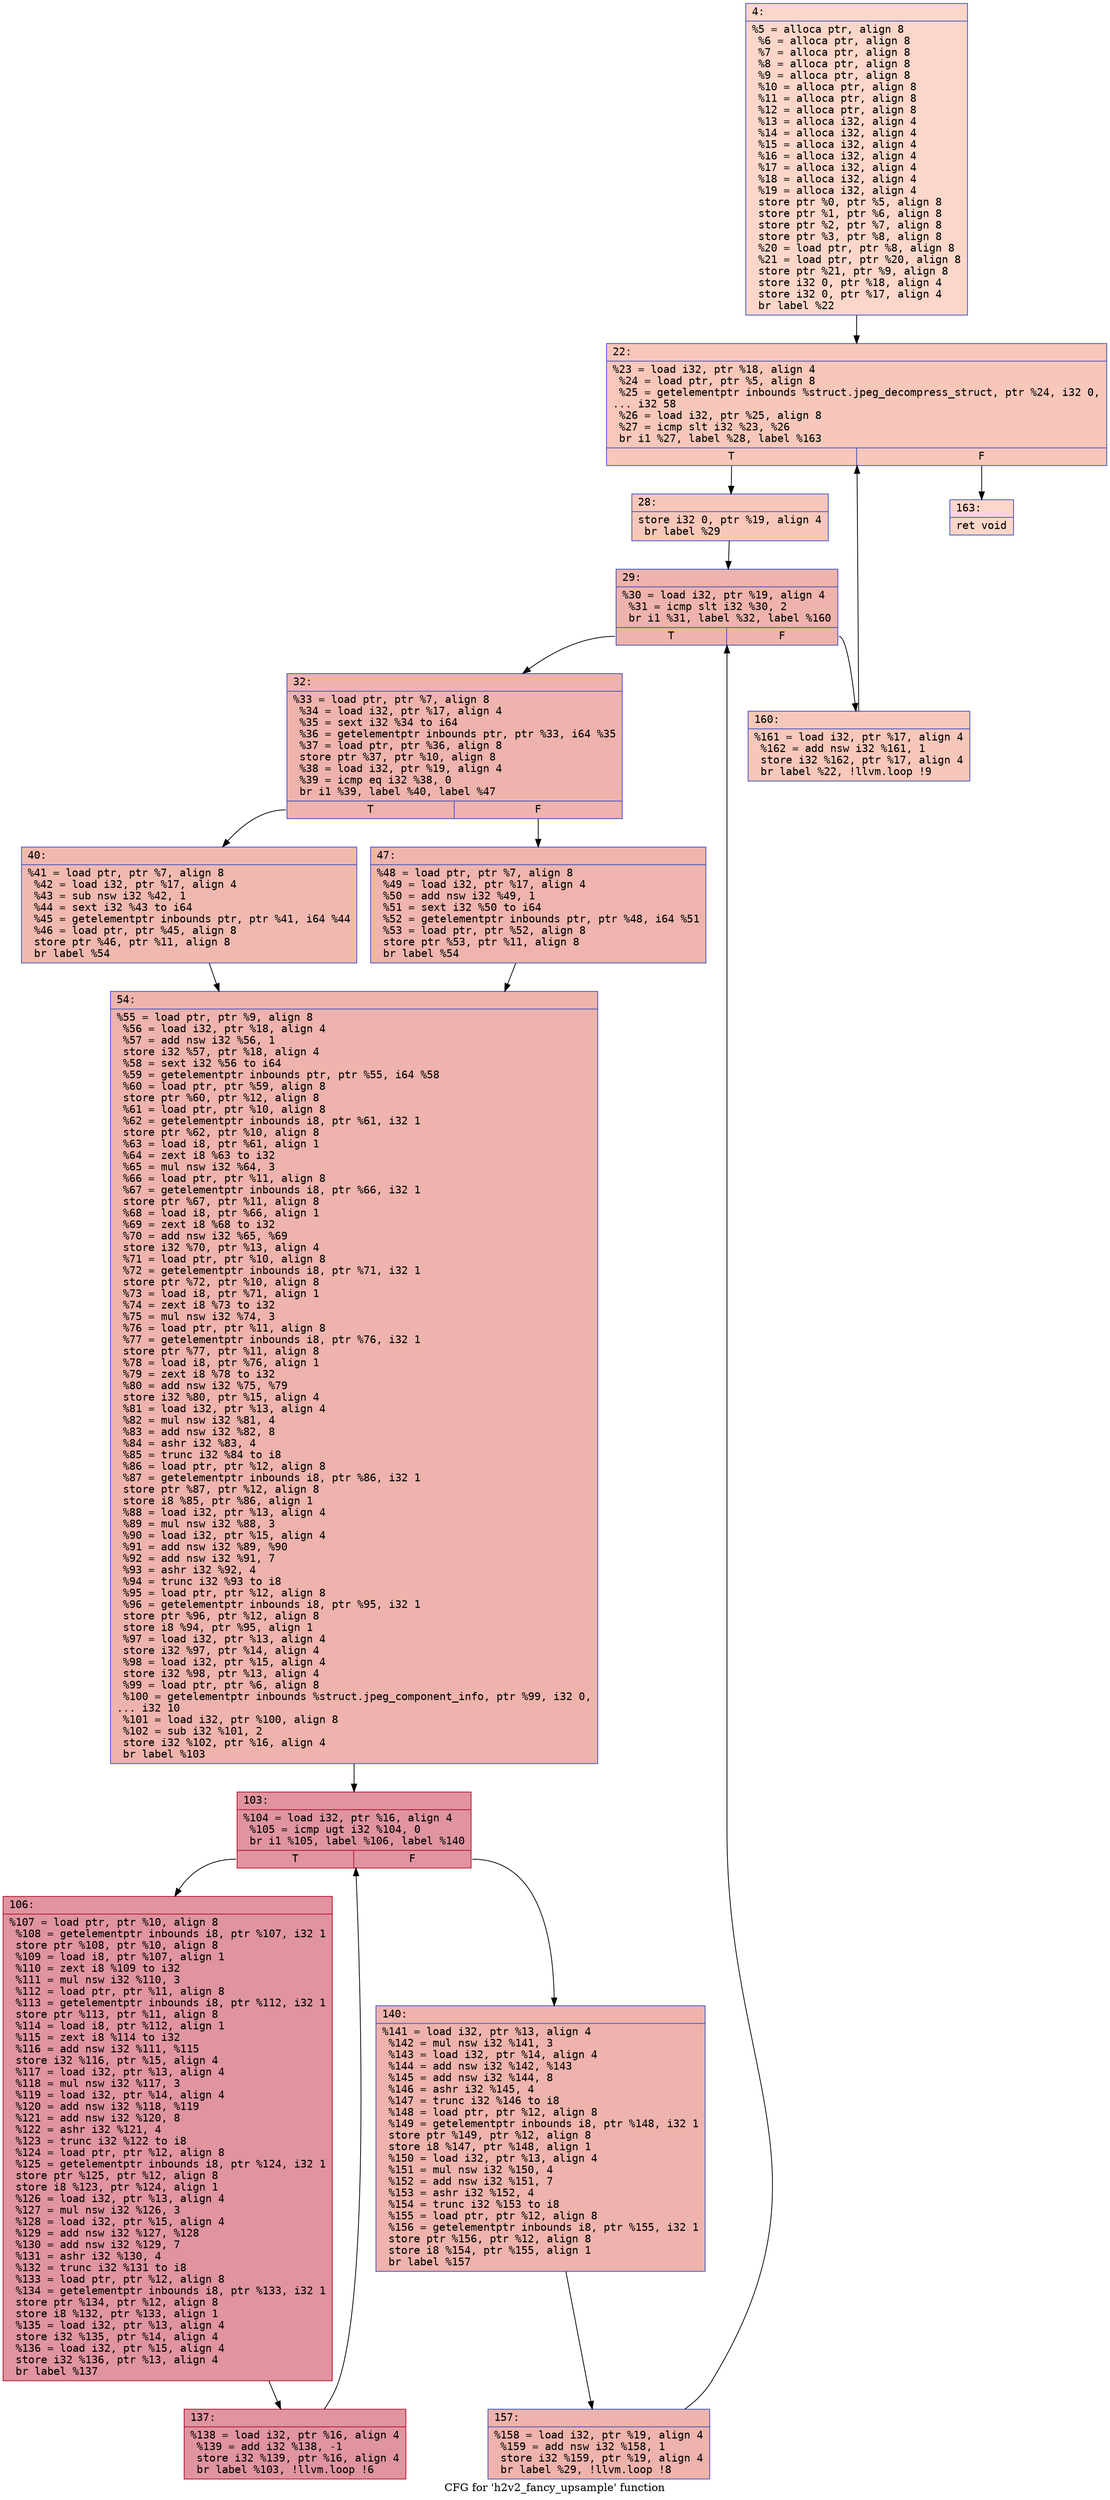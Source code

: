 digraph "CFG for 'h2v2_fancy_upsample' function" {
	label="CFG for 'h2v2_fancy_upsample' function";

	Node0x6000034f3570 [shape=record,color="#3d50c3ff", style=filled, fillcolor="#f6a38570" fontname="Courier",label="{4:\l|  %5 = alloca ptr, align 8\l  %6 = alloca ptr, align 8\l  %7 = alloca ptr, align 8\l  %8 = alloca ptr, align 8\l  %9 = alloca ptr, align 8\l  %10 = alloca ptr, align 8\l  %11 = alloca ptr, align 8\l  %12 = alloca ptr, align 8\l  %13 = alloca i32, align 4\l  %14 = alloca i32, align 4\l  %15 = alloca i32, align 4\l  %16 = alloca i32, align 4\l  %17 = alloca i32, align 4\l  %18 = alloca i32, align 4\l  %19 = alloca i32, align 4\l  store ptr %0, ptr %5, align 8\l  store ptr %1, ptr %6, align 8\l  store ptr %2, ptr %7, align 8\l  store ptr %3, ptr %8, align 8\l  %20 = load ptr, ptr %8, align 8\l  %21 = load ptr, ptr %20, align 8\l  store ptr %21, ptr %9, align 8\l  store i32 0, ptr %18, align 4\l  store i32 0, ptr %17, align 4\l  br label %22\l}"];
	Node0x6000034f3570 -> Node0x6000034f35c0[tooltip="4 -> 22\nProbability 100.00%" ];
	Node0x6000034f35c0 [shape=record,color="#3d50c3ff", style=filled, fillcolor="#ec7f6370" fontname="Courier",label="{22:\l|  %23 = load i32, ptr %18, align 4\l  %24 = load ptr, ptr %5, align 8\l  %25 = getelementptr inbounds %struct.jpeg_decompress_struct, ptr %24, i32 0,\l... i32 58\l  %26 = load i32, ptr %25, align 8\l  %27 = icmp slt i32 %23, %26\l  br i1 %27, label %28, label %163\l|{<s0>T|<s1>F}}"];
	Node0x6000034f35c0:s0 -> Node0x6000034f3610[tooltip="22 -> 28\nProbability 96.88%" ];
	Node0x6000034f35c0:s1 -> Node0x6000034f39d0[tooltip="22 -> 163\nProbability 3.12%" ];
	Node0x6000034f3610 [shape=record,color="#3d50c3ff", style=filled, fillcolor="#ec7f6370" fontname="Courier",label="{28:\l|  store i32 0, ptr %19, align 4\l  br label %29\l}"];
	Node0x6000034f3610 -> Node0x6000034f3660[tooltip="28 -> 29\nProbability 100.00%" ];
	Node0x6000034f3660 [shape=record,color="#3d50c3ff", style=filled, fillcolor="#d6524470" fontname="Courier",label="{29:\l|  %30 = load i32, ptr %19, align 4\l  %31 = icmp slt i32 %30, 2\l  br i1 %31, label %32, label %160\l|{<s0>T|<s1>F}}"];
	Node0x6000034f3660:s0 -> Node0x6000034f36b0[tooltip="29 -> 32\nProbability 96.88%" ];
	Node0x6000034f3660:s1 -> Node0x6000034f3980[tooltip="29 -> 160\nProbability 3.12%" ];
	Node0x6000034f36b0 [shape=record,color="#3d50c3ff", style=filled, fillcolor="#d6524470" fontname="Courier",label="{32:\l|  %33 = load ptr, ptr %7, align 8\l  %34 = load i32, ptr %17, align 4\l  %35 = sext i32 %34 to i64\l  %36 = getelementptr inbounds ptr, ptr %33, i64 %35\l  %37 = load ptr, ptr %36, align 8\l  store ptr %37, ptr %10, align 8\l  %38 = load i32, ptr %19, align 4\l  %39 = icmp eq i32 %38, 0\l  br i1 %39, label %40, label %47\l|{<s0>T|<s1>F}}"];
	Node0x6000034f36b0:s0 -> Node0x6000034f3700[tooltip="32 -> 40\nProbability 37.50%" ];
	Node0x6000034f36b0:s1 -> Node0x6000034f3750[tooltip="32 -> 47\nProbability 62.50%" ];
	Node0x6000034f3700 [shape=record,color="#3d50c3ff", style=filled, fillcolor="#de614d70" fontname="Courier",label="{40:\l|  %41 = load ptr, ptr %7, align 8\l  %42 = load i32, ptr %17, align 4\l  %43 = sub nsw i32 %42, 1\l  %44 = sext i32 %43 to i64\l  %45 = getelementptr inbounds ptr, ptr %41, i64 %44\l  %46 = load ptr, ptr %45, align 8\l  store ptr %46, ptr %11, align 8\l  br label %54\l}"];
	Node0x6000034f3700 -> Node0x6000034f37a0[tooltip="40 -> 54\nProbability 100.00%" ];
	Node0x6000034f3750 [shape=record,color="#3d50c3ff", style=filled, fillcolor="#d8564670" fontname="Courier",label="{47:\l|  %48 = load ptr, ptr %7, align 8\l  %49 = load i32, ptr %17, align 4\l  %50 = add nsw i32 %49, 1\l  %51 = sext i32 %50 to i64\l  %52 = getelementptr inbounds ptr, ptr %48, i64 %51\l  %53 = load ptr, ptr %52, align 8\l  store ptr %53, ptr %11, align 8\l  br label %54\l}"];
	Node0x6000034f3750 -> Node0x6000034f37a0[tooltip="47 -> 54\nProbability 100.00%" ];
	Node0x6000034f37a0 [shape=record,color="#3d50c3ff", style=filled, fillcolor="#d6524470" fontname="Courier",label="{54:\l|  %55 = load ptr, ptr %9, align 8\l  %56 = load i32, ptr %18, align 4\l  %57 = add nsw i32 %56, 1\l  store i32 %57, ptr %18, align 4\l  %58 = sext i32 %56 to i64\l  %59 = getelementptr inbounds ptr, ptr %55, i64 %58\l  %60 = load ptr, ptr %59, align 8\l  store ptr %60, ptr %12, align 8\l  %61 = load ptr, ptr %10, align 8\l  %62 = getelementptr inbounds i8, ptr %61, i32 1\l  store ptr %62, ptr %10, align 8\l  %63 = load i8, ptr %61, align 1\l  %64 = zext i8 %63 to i32\l  %65 = mul nsw i32 %64, 3\l  %66 = load ptr, ptr %11, align 8\l  %67 = getelementptr inbounds i8, ptr %66, i32 1\l  store ptr %67, ptr %11, align 8\l  %68 = load i8, ptr %66, align 1\l  %69 = zext i8 %68 to i32\l  %70 = add nsw i32 %65, %69\l  store i32 %70, ptr %13, align 4\l  %71 = load ptr, ptr %10, align 8\l  %72 = getelementptr inbounds i8, ptr %71, i32 1\l  store ptr %72, ptr %10, align 8\l  %73 = load i8, ptr %71, align 1\l  %74 = zext i8 %73 to i32\l  %75 = mul nsw i32 %74, 3\l  %76 = load ptr, ptr %11, align 8\l  %77 = getelementptr inbounds i8, ptr %76, i32 1\l  store ptr %77, ptr %11, align 8\l  %78 = load i8, ptr %76, align 1\l  %79 = zext i8 %78 to i32\l  %80 = add nsw i32 %75, %79\l  store i32 %80, ptr %15, align 4\l  %81 = load i32, ptr %13, align 4\l  %82 = mul nsw i32 %81, 4\l  %83 = add nsw i32 %82, 8\l  %84 = ashr i32 %83, 4\l  %85 = trunc i32 %84 to i8\l  %86 = load ptr, ptr %12, align 8\l  %87 = getelementptr inbounds i8, ptr %86, i32 1\l  store ptr %87, ptr %12, align 8\l  store i8 %85, ptr %86, align 1\l  %88 = load i32, ptr %13, align 4\l  %89 = mul nsw i32 %88, 3\l  %90 = load i32, ptr %15, align 4\l  %91 = add nsw i32 %89, %90\l  %92 = add nsw i32 %91, 7\l  %93 = ashr i32 %92, 4\l  %94 = trunc i32 %93 to i8\l  %95 = load ptr, ptr %12, align 8\l  %96 = getelementptr inbounds i8, ptr %95, i32 1\l  store ptr %96, ptr %12, align 8\l  store i8 %94, ptr %95, align 1\l  %97 = load i32, ptr %13, align 4\l  store i32 %97, ptr %14, align 4\l  %98 = load i32, ptr %15, align 4\l  store i32 %98, ptr %13, align 4\l  %99 = load ptr, ptr %6, align 8\l  %100 = getelementptr inbounds %struct.jpeg_component_info, ptr %99, i32 0,\l... i32 10\l  %101 = load i32, ptr %100, align 8\l  %102 = sub i32 %101, 2\l  store i32 %102, ptr %16, align 4\l  br label %103\l}"];
	Node0x6000034f37a0 -> Node0x6000034f37f0[tooltip="54 -> 103\nProbability 100.00%" ];
	Node0x6000034f37f0 [shape=record,color="#b70d28ff", style=filled, fillcolor="#b70d2870" fontname="Courier",label="{103:\l|  %104 = load i32, ptr %16, align 4\l  %105 = icmp ugt i32 %104, 0\l  br i1 %105, label %106, label %140\l|{<s0>T|<s1>F}}"];
	Node0x6000034f37f0:s0 -> Node0x6000034f3840[tooltip="103 -> 106\nProbability 96.88%" ];
	Node0x6000034f37f0:s1 -> Node0x6000034f38e0[tooltip="103 -> 140\nProbability 3.12%" ];
	Node0x6000034f3840 [shape=record,color="#b70d28ff", style=filled, fillcolor="#b70d2870" fontname="Courier",label="{106:\l|  %107 = load ptr, ptr %10, align 8\l  %108 = getelementptr inbounds i8, ptr %107, i32 1\l  store ptr %108, ptr %10, align 8\l  %109 = load i8, ptr %107, align 1\l  %110 = zext i8 %109 to i32\l  %111 = mul nsw i32 %110, 3\l  %112 = load ptr, ptr %11, align 8\l  %113 = getelementptr inbounds i8, ptr %112, i32 1\l  store ptr %113, ptr %11, align 8\l  %114 = load i8, ptr %112, align 1\l  %115 = zext i8 %114 to i32\l  %116 = add nsw i32 %111, %115\l  store i32 %116, ptr %15, align 4\l  %117 = load i32, ptr %13, align 4\l  %118 = mul nsw i32 %117, 3\l  %119 = load i32, ptr %14, align 4\l  %120 = add nsw i32 %118, %119\l  %121 = add nsw i32 %120, 8\l  %122 = ashr i32 %121, 4\l  %123 = trunc i32 %122 to i8\l  %124 = load ptr, ptr %12, align 8\l  %125 = getelementptr inbounds i8, ptr %124, i32 1\l  store ptr %125, ptr %12, align 8\l  store i8 %123, ptr %124, align 1\l  %126 = load i32, ptr %13, align 4\l  %127 = mul nsw i32 %126, 3\l  %128 = load i32, ptr %15, align 4\l  %129 = add nsw i32 %127, %128\l  %130 = add nsw i32 %129, 7\l  %131 = ashr i32 %130, 4\l  %132 = trunc i32 %131 to i8\l  %133 = load ptr, ptr %12, align 8\l  %134 = getelementptr inbounds i8, ptr %133, i32 1\l  store ptr %134, ptr %12, align 8\l  store i8 %132, ptr %133, align 1\l  %135 = load i32, ptr %13, align 4\l  store i32 %135, ptr %14, align 4\l  %136 = load i32, ptr %15, align 4\l  store i32 %136, ptr %13, align 4\l  br label %137\l}"];
	Node0x6000034f3840 -> Node0x6000034f3890[tooltip="106 -> 137\nProbability 100.00%" ];
	Node0x6000034f3890 [shape=record,color="#b70d28ff", style=filled, fillcolor="#b70d2870" fontname="Courier",label="{137:\l|  %138 = load i32, ptr %16, align 4\l  %139 = add i32 %138, -1\l  store i32 %139, ptr %16, align 4\l  br label %103, !llvm.loop !6\l}"];
	Node0x6000034f3890 -> Node0x6000034f37f0[tooltip="137 -> 103\nProbability 100.00%" ];
	Node0x6000034f38e0 [shape=record,color="#3d50c3ff", style=filled, fillcolor="#d6524470" fontname="Courier",label="{140:\l|  %141 = load i32, ptr %13, align 4\l  %142 = mul nsw i32 %141, 3\l  %143 = load i32, ptr %14, align 4\l  %144 = add nsw i32 %142, %143\l  %145 = add nsw i32 %144, 8\l  %146 = ashr i32 %145, 4\l  %147 = trunc i32 %146 to i8\l  %148 = load ptr, ptr %12, align 8\l  %149 = getelementptr inbounds i8, ptr %148, i32 1\l  store ptr %149, ptr %12, align 8\l  store i8 %147, ptr %148, align 1\l  %150 = load i32, ptr %13, align 4\l  %151 = mul nsw i32 %150, 4\l  %152 = add nsw i32 %151, 7\l  %153 = ashr i32 %152, 4\l  %154 = trunc i32 %153 to i8\l  %155 = load ptr, ptr %12, align 8\l  %156 = getelementptr inbounds i8, ptr %155, i32 1\l  store ptr %156, ptr %12, align 8\l  store i8 %154, ptr %155, align 1\l  br label %157\l}"];
	Node0x6000034f38e0 -> Node0x6000034f3930[tooltip="140 -> 157\nProbability 100.00%" ];
	Node0x6000034f3930 [shape=record,color="#3d50c3ff", style=filled, fillcolor="#d6524470" fontname="Courier",label="{157:\l|  %158 = load i32, ptr %19, align 4\l  %159 = add nsw i32 %158, 1\l  store i32 %159, ptr %19, align 4\l  br label %29, !llvm.loop !8\l}"];
	Node0x6000034f3930 -> Node0x6000034f3660[tooltip="157 -> 29\nProbability 100.00%" ];
	Node0x6000034f3980 [shape=record,color="#3d50c3ff", style=filled, fillcolor="#ec7f6370" fontname="Courier",label="{160:\l|  %161 = load i32, ptr %17, align 4\l  %162 = add nsw i32 %161, 1\l  store i32 %162, ptr %17, align 4\l  br label %22, !llvm.loop !9\l}"];
	Node0x6000034f3980 -> Node0x6000034f35c0[tooltip="160 -> 22\nProbability 100.00%" ];
	Node0x6000034f39d0 [shape=record,color="#3d50c3ff", style=filled, fillcolor="#f6a38570" fontname="Courier",label="{163:\l|  ret void\l}"];
}
